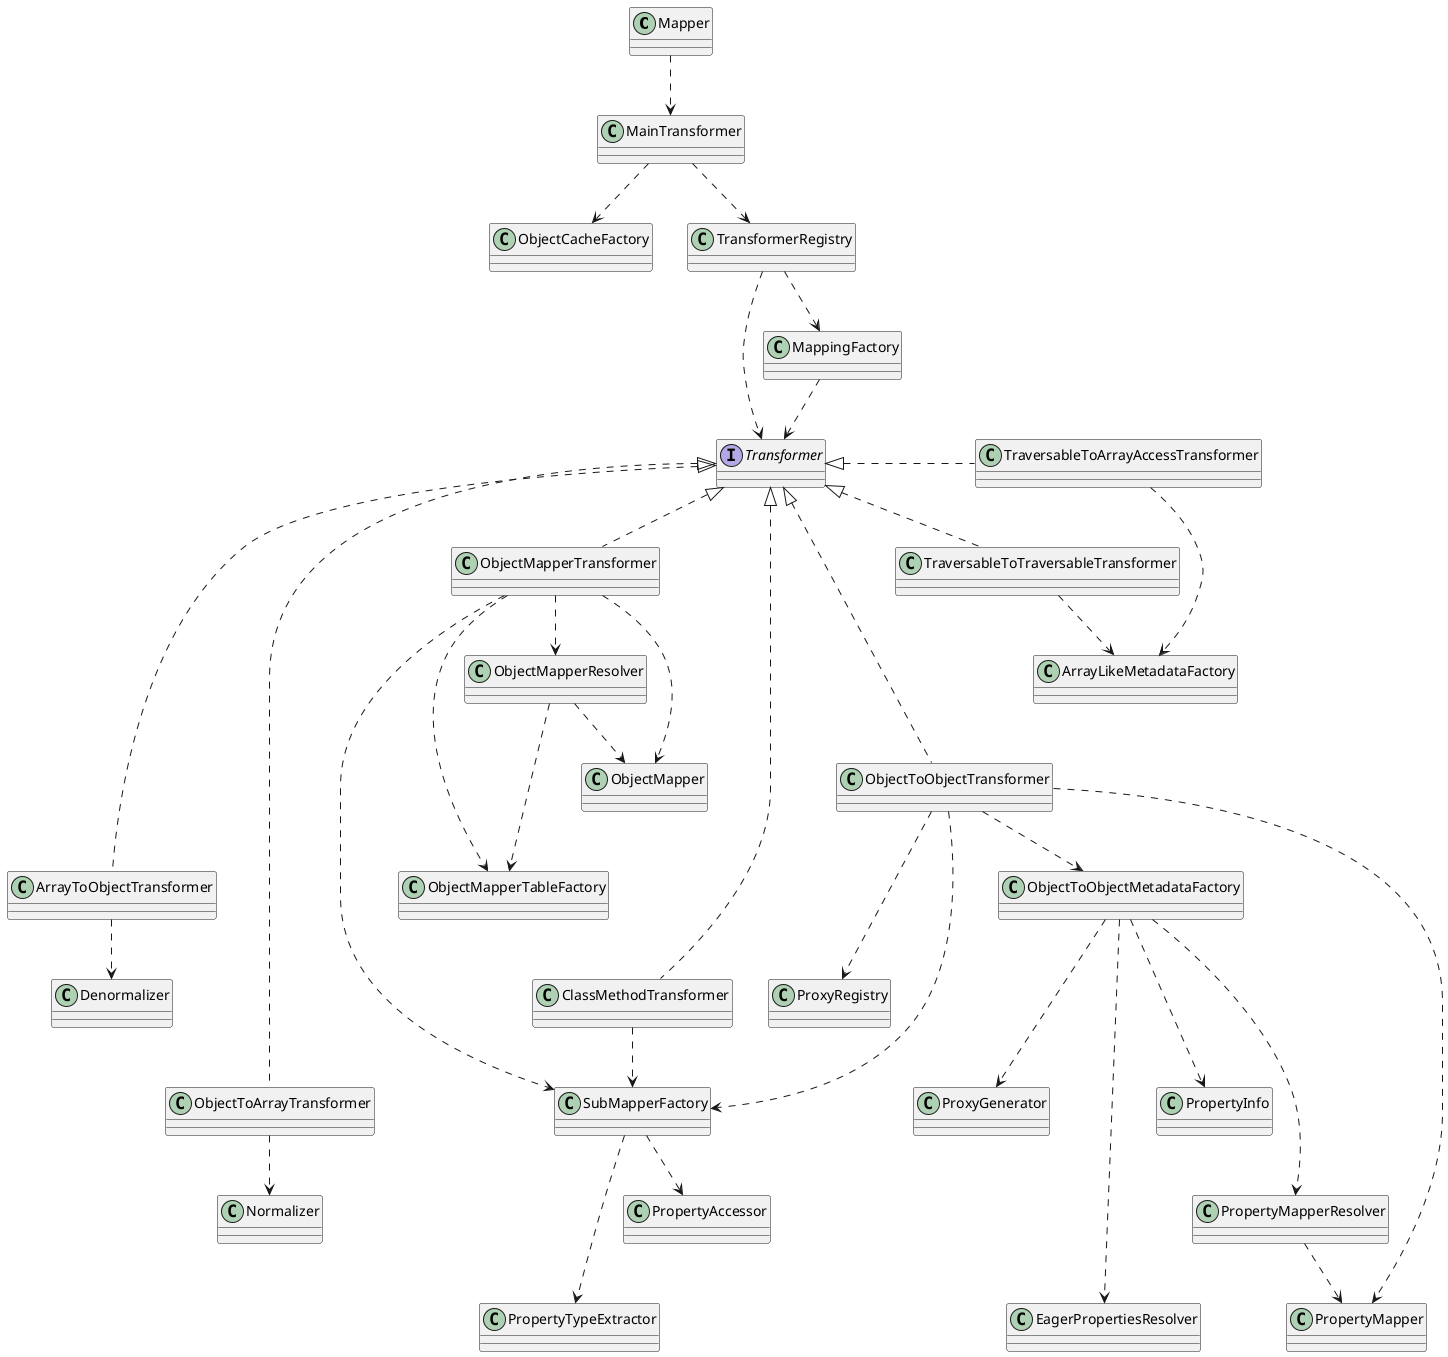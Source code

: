 @startuml mapper

class Mapper
Mapper ..> MainTransformer

class MainTransformer
MainTransformer ..> ObjectCacheFactory
MainTransformer ..> TransformerRegistry
' MainTransformer ..> TypeResolver

TransformerRegistry ..> Transformer
' TransformerRegistry ..> TypeResolver
TransformerRegistry ..> MappingFactory

interface Transformer

class ArrayToObjectTransformer
ArrayToObjectTransformer ..> Denormalizer
Transformer <|..... ArrayToObjectTransformer

class ObjectToArrayTransformer
ObjectToArrayTransformer ..> Normalizer
Transformer <|....... ObjectToArrayTransformer

class ClassMethodTransformer
ClassMethodTransformer ..> SubMapperFactory
Transformer <|...... ClassMethodTransformer

class ObjectMapperTransformer implements Transformer
ObjectMapperTransformer ..> SubMapperFactory
ObjectMapperTransformer ....> ObjectMapperTableFactory  
ObjectMapperTransformer ..> ObjectMapperResolver
ObjectMapperTransformer ..> ObjectMapper

ObjectMapperResolver ..> ObjectMapper

class ObjectToObjectTransformer
ObjectToObjectTransformer ...> ProxyRegistry
ObjectToObjectTransformer ..> ObjectToObjectMetadataFactory
ObjectToObjectTransformer ..> PropertyMapper
ObjectToObjectTransformer ..> SubMapperFactory
Transformer <|.... ObjectToObjectTransformer

ObjectToObjectMetadataFactory ...> PropertyInfo
ObjectToObjectMetadataFactory ....> PropertyMapperResolver
ObjectToObjectMetadataFactory ...> ProxyGenerator
ObjectToObjectMetadataFactory .....> EagerPropertiesResolver
' ObjectToObjectMetadataFactory ..> TypeResolver

class TraversableToArrayAccessTransformer
TraversableToArrayAccessTransformer ..> ArrayLikeMetadataFactory
Transformer <|. TraversableToArrayAccessTransformer

class TraversableToTraversableTransformer
TraversableToTraversableTransformer ..> ArrayLikeMetadataFactory
Transformer <|.. TraversableToTraversableTransformer

PropertyMapperResolver ..> PropertyMapper

' ObjectCacheFactory ..> TypeResolver

' MappingFactory ..> TypeResolver
MappingFactory ..> Transformer

ObjectMapperResolver ..> ObjectMapperTableFactory

SubMapperFactory ...> PropertyTypeExtractor
SubMapperFactory ..> PropertyAccessor


@enduml